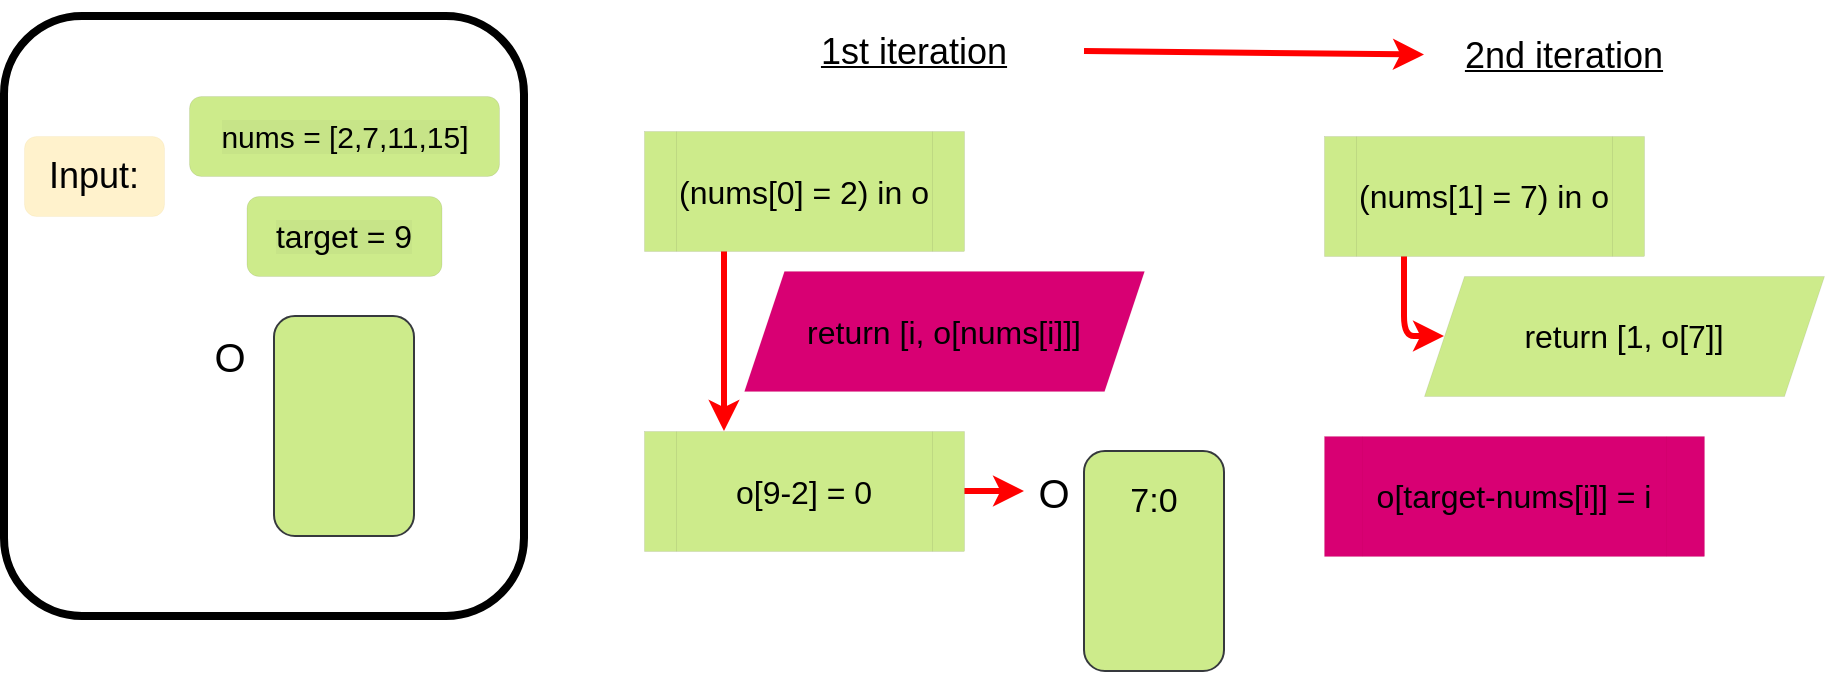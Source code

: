 <mxfile>
    <diagram id="dKJ2mVlq1FmPsi6Axe67" name="Page-1">
        <mxGraphModel dx="1251" dy="991" grid="1" gridSize="10" guides="1" tooltips="1" connect="1" arrows="1" fold="1" page="1" pageScale="1" pageWidth="850" pageHeight="1100" math="0" shadow="0">
            <root>
                <mxCell id="0"/>
                <mxCell id="1" parent="0"/>
                <mxCell id="33" style="edgeStyle=none;html=1;exitX=1;exitY=0.5;exitDx=0;exitDy=0;strokeColor=#FF0000;strokeWidth=3;fontSize=17;fontColor=#000000;endSize=6;" edge="1" parent="1" source="6" target="20">
                    <mxGeometry relative="1" as="geometry"/>
                </mxCell>
                <mxCell id="6" value="&lt;font style=&quot;font-size: 18px;&quot;&gt;1st iteration&lt;/font&gt;" style="text;html=1;strokeColor=none;fillColor=none;align=center;verticalAlign=middle;whiteSpace=wrap;rounded=0;fontSize=18;fontStyle=4" vertex="1" parent="1">
                    <mxGeometry x="490" y="172.5" width="170" height="50" as="geometry"/>
                </mxCell>
                <mxCell id="9" value="&lt;font style=&quot;font-size: 18px;&quot; color=&quot;#000000&quot;&gt;Input:&lt;/font&gt;" style="rounded=1;whiteSpace=wrap;html=1;strokeWidth=0;fontSize=16;fillColor=#fff2cc;strokeColor=#d6b656;" vertex="1" parent="1">
                    <mxGeometry x="130" y="240" width="70" height="40" as="geometry"/>
                </mxCell>
                <mxCell id="10" value="&lt;div style=&quot;&quot;&gt;&lt;span style=&quot;font-size: 15px; background-color: rgba(0, 10, 32, 0.03); font-family: Menlo, sans-serif;&quot;&gt;nums = [2,7,11,15]&lt;/span&gt;&lt;br&gt;&lt;/div&gt;" style="rounded=1;whiteSpace=wrap;html=1;strokeWidth=0;fontSize=18;align=center;fillColor=#cdeb8b;spacing=0;labelPosition=center;verticalLabelPosition=middle;verticalAlign=middle;strokeColor=#36393d;fontColor=#000000;" vertex="1" parent="1">
                    <mxGeometry x="212.5" y="220" width="155" height="40" as="geometry"/>
                </mxCell>
                <mxCell id="11" value="&lt;div style=&quot;font-size: 16px;&quot;&gt;&lt;span style=&quot;font-size: 16px; background-color: rgba(0, 10, 32, 0.03); font-family: Menlo, sans-serif;&quot;&gt;t&lt;/span&gt;&lt;span style=&quot;background-color: rgba(0, 10, 32, 0.03); font-family: Menlo, sans-serif; font-size: 16px; text-align: start;&quot;&gt;arget = 9&lt;/span&gt;&lt;br style=&quot;font-size: 16px;&quot;&gt;&lt;/div&gt;" style="rounded=1;whiteSpace=wrap;html=1;strokeWidth=0;fontSize=16;align=center;fillColor=#cdeb8b;spacing=0;labelPosition=center;verticalLabelPosition=middle;verticalAlign=middle;strokeColor=#36393d;fontStyle=0;fontColor=#000000;" vertex="1" parent="1">
                    <mxGeometry x="241.25" y="270" width="97.5" height="40" as="geometry"/>
                </mxCell>
                <mxCell id="17" style="edgeStyle=none;html=1;exitX=0.25;exitY=1;exitDx=0;exitDy=0;entryX=0.25;entryY=0;entryDx=0;entryDy=0;strokeColor=#FF0000;strokeWidth=3;fontSize=16;fontColor=#FFFFFF;endSize=6;" edge="1" parent="1" source="12" target="15">
                    <mxGeometry relative="1" as="geometry"/>
                </mxCell>
                <mxCell id="12" value="(nums[0] = 2) in o" style="shape=process;whiteSpace=wrap;html=1;backgroundOutline=1;strokeWidth=0;fontSize=16;fillColor=#cdeb8b;strokeColor=#36393d;fontColor=#000000;" vertex="1" parent="1">
                    <mxGeometry x="440" y="237.5" width="160" height="60" as="geometry"/>
                </mxCell>
                <mxCell id="13" value="return [i, o[nums[i]]]" style="shape=parallelogram;perimeter=parallelogramPerimeter;whiteSpace=wrap;html=1;fixedSize=1;strokeWidth=0;fontSize=16;fillColor=#d80073;fontColor=#000000;strokeColor=#A50040;" vertex="1" parent="1">
                    <mxGeometry x="490" y="307.5" width="200" height="60" as="geometry"/>
                </mxCell>
                <mxCell id="25" style="edgeStyle=none;html=1;exitX=1;exitY=0.5;exitDx=0;exitDy=0;entryX=0;entryY=0.5;entryDx=0;entryDy=0;strokeColor=#FF0000;strokeWidth=3;fontSize=16;fontColor=#FFFFFF;endSize=6;" edge="1" parent="1" source="15" target="19">
                    <mxGeometry relative="1" as="geometry"/>
                </mxCell>
                <mxCell id="15" value="o[9-2] = 0" style="shape=process;whiteSpace=wrap;html=1;backgroundOutline=1;strokeWidth=0;fontSize=16;fillColor=#cdeb8b;strokeColor=#36393d;fontColor=#000000;" vertex="1" parent="1">
                    <mxGeometry x="440" y="387.5" width="160" height="60" as="geometry"/>
                </mxCell>
                <mxCell id="18" value="&lt;font style=&quot;font-size: 17px;&quot; color=&quot;#000000&quot;&gt;7:0&lt;br&gt;&lt;br&gt;&lt;br&gt;&lt;br&gt;&lt;/font&gt;" style="rounded=1;whiteSpace=wrap;html=1;fillColor=#cdeb8b;strokeColor=#36393d;fontSize=16;labelPosition=center;verticalLabelPosition=middle;align=center;verticalAlign=middle;horizontal=1;" vertex="1" parent="1">
                    <mxGeometry x="660" y="397.5" width="70" height="110" as="geometry"/>
                </mxCell>
                <mxCell id="19" value="&lt;font style=&quot;font-size: 20px;&quot;&gt;O&lt;/font&gt;" style="text;html=1;strokeColor=none;fillColor=none;align=center;verticalAlign=middle;whiteSpace=wrap;rounded=0;perimeterSpacing=0;strokeWidth=0;" vertex="1" parent="1">
                    <mxGeometry x="630" y="402.5" width="30" height="30" as="geometry"/>
                </mxCell>
                <mxCell id="20" value="&lt;font style=&quot;font-size: 18px;&quot;&gt;2nd&amp;nbsp;iteration&lt;/font&gt;" style="text;html=1;strokeColor=none;fillColor=none;align=center;verticalAlign=middle;whiteSpace=wrap;rounded=0;fontSize=18;fontStyle=4" vertex="1" parent="1">
                    <mxGeometry x="830" y="180" width="140" height="40" as="geometry"/>
                </mxCell>
                <mxCell id="23" style="edgeStyle=none;html=1;exitX=0.25;exitY=1;exitDx=0;exitDy=0;entryX=0;entryY=0.5;entryDx=0;entryDy=0;strokeColor=#FF0000;strokeWidth=3;fontSize=16;fontColor=#FFFFFF;endSize=6;" edge="1" parent="1" source="21" target="22">
                    <mxGeometry relative="1" as="geometry">
                        <Array as="points">
                            <mxPoint x="820" y="340"/>
                        </Array>
                    </mxGeometry>
                </mxCell>
                <mxCell id="21" value="(nums[1] = 7) in o" style="shape=process;whiteSpace=wrap;html=1;backgroundOutline=1;strokeWidth=0;fontSize=16;fillColor=#cdeb8b;strokeColor=#36393d;fontColor=#000000;" vertex="1" parent="1">
                    <mxGeometry x="780" y="240" width="160" height="60" as="geometry"/>
                </mxCell>
                <mxCell id="22" value="return [1, o[7]]" style="shape=parallelogram;perimeter=parallelogramPerimeter;whiteSpace=wrap;html=1;fixedSize=1;strokeWidth=0;fontSize=16;fillColor=#cdeb8b;strokeColor=#36393d;fontColor=#000000;" vertex="1" parent="1">
                    <mxGeometry x="830" y="310" width="200" height="60" as="geometry"/>
                </mxCell>
                <mxCell id="27" value="" style="rounded=1;whiteSpace=wrap;html=1;fillColor=#cdeb8b;strokeColor=#36393d;fontSize=16;labelPosition=center;verticalLabelPosition=middle;align=center;verticalAlign=middle;horizontal=1;" vertex="1" parent="1">
                    <mxGeometry x="255" y="330" width="70" height="110" as="geometry"/>
                </mxCell>
                <mxCell id="28" value="&lt;font style=&quot;font-size: 20px;&quot;&gt;O&lt;/font&gt;" style="text;html=1;strokeColor=none;fillColor=none;align=center;verticalAlign=middle;whiteSpace=wrap;rounded=0;perimeterSpacing=0;strokeWidth=0;" vertex="1" parent="1">
                    <mxGeometry x="212.5" y="330" width="40" height="40" as="geometry"/>
                </mxCell>
                <mxCell id="29" value="o[target-nums[i]] = i" style="shape=process;whiteSpace=wrap;html=1;backgroundOutline=1;strokeWidth=0;fontSize=16;fillColor=#d80073;strokeColor=#A50040;fontColor=#000000;" vertex="1" parent="1">
                    <mxGeometry x="780" y="390" width="190" height="60" as="geometry"/>
                </mxCell>
                <mxCell id="34" value="" style="rounded=1;whiteSpace=wrap;html=1;strokeWidth=4;fontSize=18;fontColor=#000000;fillColor=none;gradientColor=none;" vertex="1" parent="1">
                    <mxGeometry x="120" y="180" width="260" height="300" as="geometry"/>
                </mxCell>
            </root>
        </mxGraphModel>
    </diagram>
</mxfile>